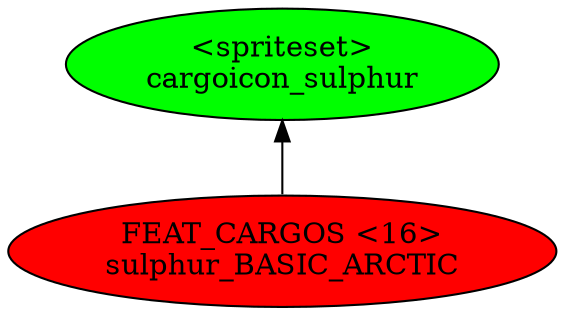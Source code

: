 digraph {
rankdir="BT"
cargoicon_sulphur [fillcolor=green style="filled" label="<spriteset>\ncargoicon_sulphur"]
sulphur_BASIC_ARCTIC [fillcolor=red style="filled" label="FEAT_CARGOS <16>\nsulphur_BASIC_ARCTIC"]
sulphur_BASIC_ARCTIC->cargoicon_sulphur
}

